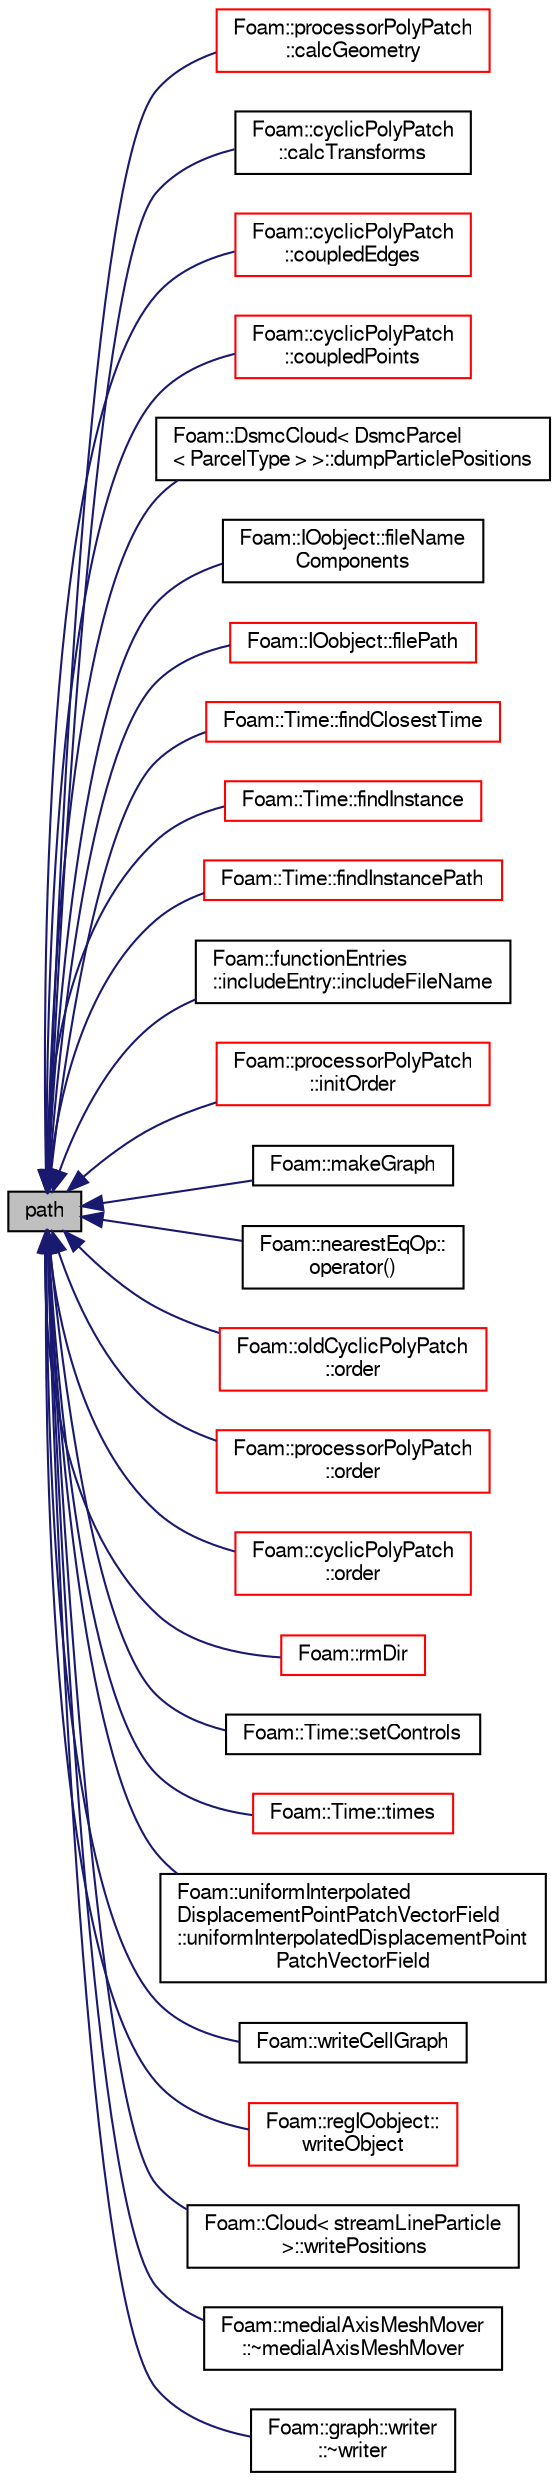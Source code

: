 digraph "path"
{
  bgcolor="transparent";
  edge [fontname="FreeSans",fontsize="10",labelfontname="FreeSans",labelfontsize="10"];
  node [fontname="FreeSans",fontsize="10",shape=record];
  rankdir="LR";
  Node1 [label="path",height=0.2,width=0.4,color="black", fillcolor="grey75", style="filled", fontcolor="black"];
  Node1 -> Node2 [dir="back",color="midnightblue",fontsize="10",style="solid",fontname="FreeSans"];
  Node2 [label="Foam::processorPolyPatch\l::calcGeometry",height=0.2,width=0.4,color="red",URL="$a27454.html#a58bb4c0382e9ee570811fb3f005a0a97",tooltip="Calculate the patch geometry. "];
  Node1 -> Node7 [dir="back",color="midnightblue",fontsize="10",style="solid",fontname="FreeSans"];
  Node7 [label="Foam::cyclicPolyPatch\l::calcTransforms",height=0.2,width=0.4,color="black",URL="$a27434.html#afb48497736bbafb1fbb000cd218d1779",tooltip="Recalculate the transformation tensors. "];
  Node1 -> Node8 [dir="back",color="midnightblue",fontsize="10",style="solid",fontname="FreeSans"];
  Node8 [label="Foam::cyclicPolyPatch\l::coupledEdges",height=0.2,width=0.4,color="red",URL="$a27434.html#a4c970d354b1bca8ccb1dff0855586ed7",tooltip="Return connected edges (from patch local to neighbour patch local). "];
  Node1 -> Node256 [dir="back",color="midnightblue",fontsize="10",style="solid",fontname="FreeSans"];
  Node256 [label="Foam::cyclicPolyPatch\l::coupledPoints",height=0.2,width=0.4,color="red",URL="$a27434.html#a5fe7e338f4cce109200c99d7edd61df4",tooltip="Return connected points (from patch local to neighbour patch local) "];
  Node1 -> Node257 [dir="back",color="midnightblue",fontsize="10",style="solid",fontname="FreeSans"];
  Node257 [label="Foam::DsmcCloud\< DsmcParcel\l\< ParcelType \> \>::dumpParticlePositions",height=0.2,width=0.4,color="black",URL="$a23686.html#ae0b51405dc158e4fd5788231feaca161",tooltip="Dump particle positions to .obj file. "];
  Node1 -> Node258 [dir="back",color="midnightblue",fontsize="10",style="solid",fontname="FreeSans"];
  Node258 [label="Foam::IOobject::fileName\lComponents",height=0.2,width=0.4,color="black",URL="$a26142.html#a7d27b76557b60f572ecd7fa620bd3d8e",tooltip="Split path into instance, local, name components. "];
  Node1 -> Node259 [dir="back",color="midnightblue",fontsize="10",style="solid",fontname="FreeSans"];
  Node259 [label="Foam::IOobject::filePath",height=0.2,width=0.4,color="red",URL="$a26142.html#a698f54dd16f5ec2931aeff16fd4878c8",tooltip="Return complete path + object name if the file exists. "];
  Node1 -> Node2109 [dir="back",color="midnightblue",fontsize="10",style="solid",fontname="FreeSans"];
  Node2109 [label="Foam::Time::findClosestTime",height=0.2,width=0.4,color="red",URL="$a26350.html#afa1d63619eaefe506be839b1a2f45d63",tooltip="Search the case for the time closest to the given time. "];
  Node1 -> Node2110 [dir="back",color="midnightblue",fontsize="10",style="solid",fontname="FreeSans"];
  Node2110 [label="Foam::Time::findInstance",height=0.2,width=0.4,color="red",URL="$a26350.html#a530f80a2f33f5a76760c1ddf62624692",tooltip="Return the location of \"dir\" containing the file \"name\". "];
  Node1 -> Node2111 [dir="back",color="midnightblue",fontsize="10",style="solid",fontname="FreeSans"];
  Node2111 [label="Foam::Time::findInstancePath",height=0.2,width=0.4,color="red",URL="$a26350.html#ab5790c266ee71cba13294583f1470956",tooltip="Search the case for the time directory path. "];
  Node1 -> Node2112 [dir="back",color="midnightblue",fontsize="10",style="solid",fontname="FreeSans"];
  Node2112 [label="Foam::functionEntries\l::includeEntry::includeFileName",height=0.2,width=0.4,color="black",URL="$a26038.html#a9cbd98ead2bb7538e417330caa3bc452",tooltip="Read the include fileName from Istream, expand and return. "];
  Node1 -> Node2113 [dir="back",color="midnightblue",fontsize="10",style="solid",fontname="FreeSans"];
  Node2113 [label="Foam::processorPolyPatch\l::initOrder",height=0.2,width=0.4,color="red",URL="$a27454.html#a644d6229ea284692666de14387870409",tooltip="Initialize ordering for primitivePatch. Does not. "];
  Node1 -> Node2119 [dir="back",color="midnightblue",fontsize="10",style="solid",fontname="FreeSans"];
  Node2119 [label="Foam::makeGraph",height=0.2,width=0.4,color="black",URL="$a21124.html#aa4579306824960aa272da47319233413"];
  Node1 -> Node2120 [dir="back",color="midnightblue",fontsize="10",style="solid",fontname="FreeSans"];
  Node2120 [label="Foam::nearestEqOp::\loperator()",height=0.2,width=0.4,color="black",URL="$a29394.html#a7125bb052e112a423cd8082006cdac3b"];
  Node1 -> Node2121 [dir="back",color="midnightblue",fontsize="10",style="solid",fontname="FreeSans"];
  Node2121 [label="Foam::oldCyclicPolyPatch\l::order",height=0.2,width=0.4,color="red",URL="$a27450.html#aa9533329384a73e819a040bcde1b4b3d",tooltip="Return new ordering for primitivePatch. "];
  Node1 -> Node2125 [dir="back",color="midnightblue",fontsize="10",style="solid",fontname="FreeSans"];
  Node2125 [label="Foam::processorPolyPatch\l::order",height=0.2,width=0.4,color="red",URL="$a27454.html#aa9533329384a73e819a040bcde1b4b3d",tooltip="Return new ordering for primitivePatch. "];
  Node1 -> Node2128 [dir="back",color="midnightblue",fontsize="10",style="solid",fontname="FreeSans"];
  Node2128 [label="Foam::cyclicPolyPatch\l::order",height=0.2,width=0.4,color="red",URL="$a27434.html#aa9533329384a73e819a040bcde1b4b3d",tooltip="Return new ordering for primitivePatch. "];
  Node1 -> Node2131 [dir="back",color="midnightblue",fontsize="10",style="solid",fontname="FreeSans"];
  Node2131 [label="Foam::rmDir",height=0.2,width=0.4,color="red",URL="$a21124.html#a94f85dc184bdb0495e62488fda627038",tooltip="Remove a dirctory and its contents. "];
  Node1 -> Node2132 [dir="back",color="midnightblue",fontsize="10",style="solid",fontname="FreeSans"];
  Node2132 [label="Foam::Time::setControls",height=0.2,width=0.4,color="black",URL="$a26350.html#a8e7c44db2e98bebfcc1a22d512cd7b34",tooltip="Set the controls from the current controlDict. "];
  Node1 -> Node2133 [dir="back",color="midnightblue",fontsize="10",style="solid",fontname="FreeSans"];
  Node2133 [label="Foam::Time::times",height=0.2,width=0.4,color="red",URL="$a26350.html#a0f58059cccf9dd69a247e85600d346fe",tooltip="Search the case for valid time directories. "];
  Node1 -> Node2146 [dir="back",color="midnightblue",fontsize="10",style="solid",fontname="FreeSans"];
  Node2146 [label="Foam::uniformInterpolated\lDisplacementPointPatchVectorField\l::uniformInterpolatedDisplacementPoint\lPatchVectorField",height=0.2,width=0.4,color="black",URL="$a23422.html#a357a1bb9b7d4efe3512c84fa6f1afd46",tooltip="Construct from patch, internal field and dictionary. "];
  Node1 -> Node2147 [dir="back",color="midnightblue",fontsize="10",style="solid",fontname="FreeSans"];
  Node2147 [label="Foam::writeCellGraph",height=0.2,width=0.4,color="black",URL="$a21124.html#a547c50592023b35182f707df90797abb"];
  Node1 -> Node2148 [dir="back",color="midnightblue",fontsize="10",style="solid",fontname="FreeSans"];
  Node2148 [label="Foam::regIOobject::\lwriteObject",height=0.2,width=0.4,color="red",URL="$a26334.html#ad29090f3bdbff43fd95fa2d856219b5f",tooltip="Write using given format, version and compression. "];
  Node1 -> Node2042 [dir="back",color="midnightblue",fontsize="10",style="solid",fontname="FreeSans"];
  Node2042 [label="Foam::Cloud\< streamLineParticle\l \>::writePositions",height=0.2,width=0.4,color="black",URL="$a23562.html#a401d999a5d96aca58b134ac47d0fba0f",tooltip="Write positions to <cloudName>_positions.obj file. "];
  Node1 -> Node1201 [dir="back",color="midnightblue",fontsize="10",style="solid",fontname="FreeSans"];
  Node1201 [label="Foam::medialAxisMeshMover\l::~medialAxisMeshMover",height=0.2,width=0.4,color="black",URL="$a24654.html#a03eb6ed57214533ca9c7282a850b1ea3"];
  Node1 -> Node2045 [dir="back",color="midnightblue",fontsize="10",style="solid",fontname="FreeSans"];
  Node2045 [label="Foam::graph::writer\l::~writer",height=0.2,width=0.4,color="black",URL="$a26706.html#a9d6923f77d39f29d6cb3b20078a8fd84",tooltip="Destructor. "];
}
